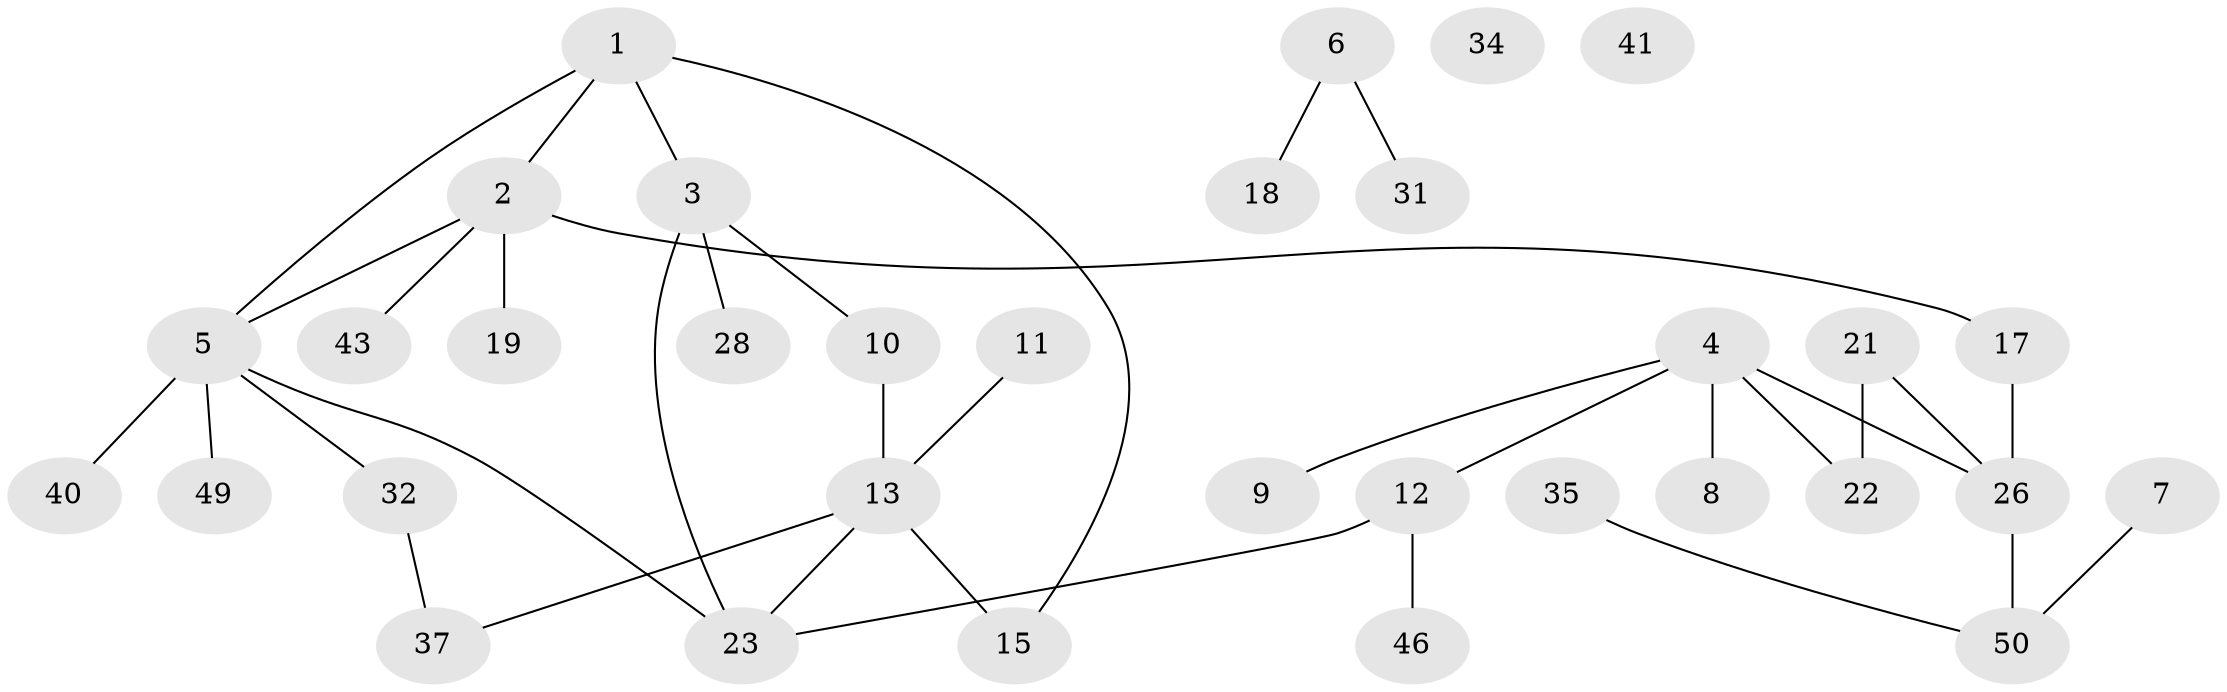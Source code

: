 // Generated by graph-tools (version 1.1) at 2025/23/03/03/25 07:23:24]
// undirected, 33 vertices, 36 edges
graph export_dot {
graph [start="1"]
  node [color=gray90,style=filled];
  1 [super="+16"];
  2 [super="+25"];
  3 [super="+30"];
  4 [super="+14"];
  5 [super="+24"];
  6 [super="+29"];
  7;
  8;
  9;
  10 [super="+27"];
  11;
  12 [super="+42"];
  13 [super="+33"];
  15;
  17 [super="+20"];
  18 [super="+39"];
  19 [super="+38"];
  21 [super="+44"];
  22;
  23 [super="+36"];
  26 [super="+45"];
  28 [super="+47"];
  31;
  32;
  34;
  35;
  37 [super="+51"];
  40;
  41 [super="+48"];
  43;
  46;
  49;
  50 [super="+52"];
  1 -- 15;
  1 -- 2;
  1 -- 3;
  1 -- 5;
  2 -- 5;
  2 -- 17;
  2 -- 43;
  2 -- 19;
  3 -- 10;
  3 -- 23;
  3 -- 28;
  4 -- 9;
  4 -- 12;
  4 -- 8;
  4 -- 26;
  4 -- 22;
  5 -- 23;
  5 -- 32;
  5 -- 40;
  5 -- 49;
  6 -- 31;
  6 -- 18;
  7 -- 50;
  10 -- 13;
  11 -- 13;
  12 -- 46;
  12 -- 23;
  13 -- 23;
  13 -- 37;
  13 -- 15;
  17 -- 26;
  21 -- 26;
  21 -- 22;
  26 -- 50;
  32 -- 37;
  35 -- 50;
}
